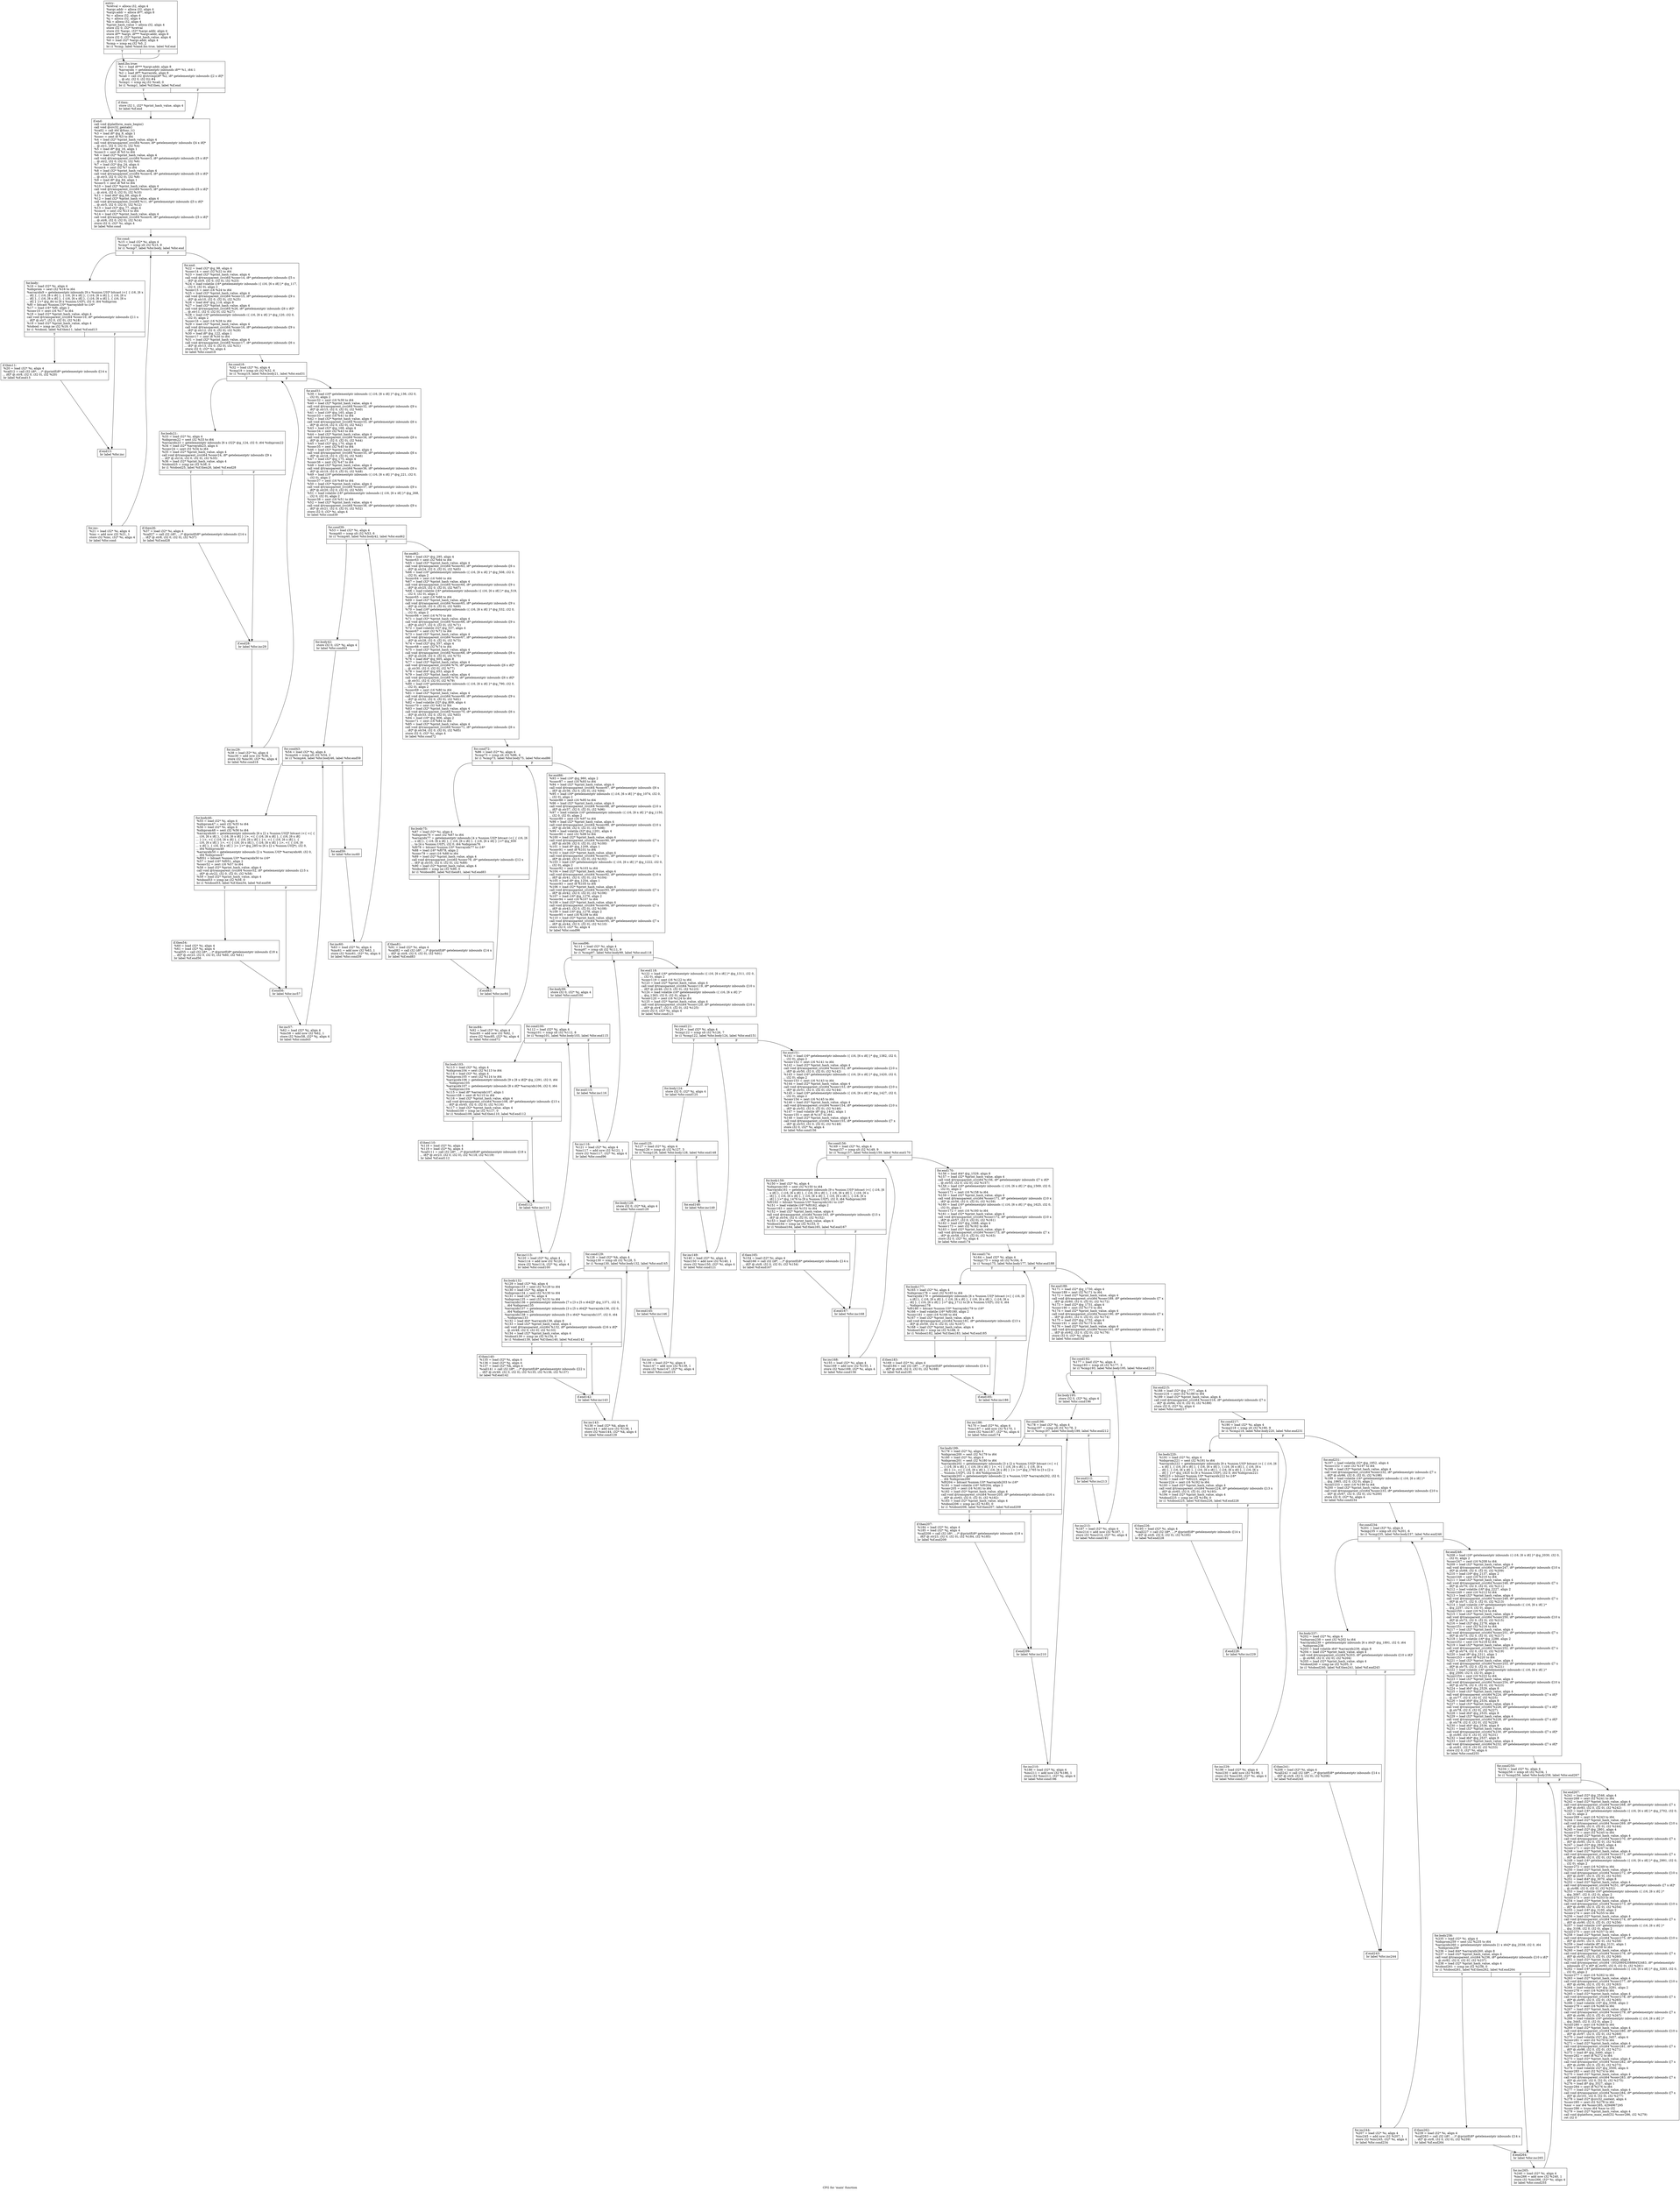 digraph "CFG for 'main' function" {
	label="CFG for 'main' function";

	Node0xb7d2780 [shape=record,label="{entry:\l  %retval = alloca i32, align 4\l  %argc.addr = alloca i32, align 4\l  %argv.addr = alloca i8**, align 8\l  %i = alloca i32, align 4\l  %j = alloca i32, align 4\l  %k = alloca i32, align 4\l  %print_hash_value = alloca i32, align 4\l  store i32 0, i32* %retval\l  store i32 %argc, i32* %argc.addr, align 4\l  store i8** %argv, i8*** %argv.addr, align 8\l  store i32 0, i32* %print_hash_value, align 4\l  %0 = load i32* %argc.addr, align 4\l  %cmp = icmp eq i32 %0, 2\l  br i1 %cmp, label %land.lhs.true, label %if.end\l|{<s0>T|<s1>F}}"];
	Node0xb7d2780:s0 -> Node0xb7bccf0;
	Node0xb7d2780:s1 -> Node0xb7bcd50;
	Node0xb7bccf0 [shape=record,label="{land.lhs.true:                                    \l  %1 = load i8*** %argv.addr, align 8\l  %arrayidx = getelementptr inbounds i8** %1, i64 1\l  %2 = load i8** %arrayidx, align 8\l  %call = call i32 @strcmp(i8* %2, i8* getelementptr inbounds ([2 x i8]*\l... @.str, i32 0, i32 0)) #4\l  %cmp1 = icmp eq i32 %call, 0\l  br i1 %cmp1, label %if.then, label %if.end\l|{<s0>T|<s1>F}}"];
	Node0xb7bccf0:s0 -> Node0xb7bcd20;
	Node0xb7bccf0:s1 -> Node0xb7bcd50;
	Node0xb7bcd20 [shape=record,label="{if.then:                                          \l  store i32 1, i32* %print_hash_value, align 4\l  br label %if.end\l}"];
	Node0xb7bcd20 -> Node0xb7bcd50;
	Node0xb7bcd50 [shape=record,label="{if.end:                                           \l  call void @platform_main_begin()\l  call void @crc32_gentab()\l  %call2 = call i64 @func_1()\l  %3 = load i8* @g_8, align 1\l  %conv = zext i8 %3 to i64\l  %4 = load i32* %print_hash_value, align 4\l  call void @transparent_crc(i64 %conv, i8* getelementptr inbounds ([4 x i8]*\l... @.str1, i32 0, i32 0), i32 %4)\l  %5 = load i8* @g_16, align 1\l  %conv3 = sext i8 %5 to i64\l  %6 = load i32* %print_hash_value, align 4\l  call void @transparent_crc(i64 %conv3, i8* getelementptr inbounds ([5 x i8]*\l... @.str2, i32 0, i32 0), i32 %6)\l  %7 = load i32* @g_24, align 4\l  %conv4 = sext i32 %7 to i64\l  %8 = load i32* %print_hash_value, align 4\l  call void @transparent_crc(i64 %conv4, i8* getelementptr inbounds ([5 x i8]*\l... @.str3, i32 0, i32 0), i32 %8)\l  %9 = load i8* @g_64, align 1\l  %conv5 = zext i8 %9 to i64\l  %10 = load i32* %print_hash_value, align 4\l  call void @transparent_crc(i64 %conv5, i8* getelementptr inbounds ([5 x i8]*\l... @.str4, i32 0, i32 0), i32 %10)\l  %11 = load i64* @g_68, align 8\l  %12 = load i32* %print_hash_value, align 4\l  call void @transparent_crc(i64 %11, i8* getelementptr inbounds ([5 x i8]*\l... @.str5, i32 0, i32 0), i32 %12)\l  %13 = load i32* @g_77, align 4\l  %conv6 = sext i32 %13 to i64\l  %14 = load i32* %print_hash_value, align 4\l  call void @transparent_crc(i64 %conv6, i8* getelementptr inbounds ([5 x i8]*\l... @.str6, i32 0, i32 0), i32 %14)\l  store i32 0, i32* %i, align 4\l  br label %for.cond\l}"];
	Node0xb7bcd50 -> Node0xb7bcd80;
	Node0xb7bcd80 [shape=record,label="{for.cond:                                         \l  %15 = load i32* %i, align 4\l  %cmp7 = icmp slt i32 %15, 9\l  br i1 %cmp7, label %for.body, label %for.end\l|{<s0>T|<s1>F}}"];
	Node0xb7bcd80:s0 -> Node0xb7bcdb0;
	Node0xb7bcd80:s1 -> Node0xb7d17c0;
	Node0xb7bcdb0 [shape=record,label="{for.body:                                         \l  %16 = load i32* %i, align 4\l  %idxprom = sext i32 %16 to i64\l  %arrayidx9 = getelementptr inbounds [9 x %union.U0]* bitcast (\<\{ \{ i16, [6 x\l... i8] \}, \{ i16, [6 x i8] \}, \{ i16, [6 x i8] \}, \{ i16, [6 x i8] \}, \{ i16, [6 x\l... i8] \}, \{ i16, [6 x i8] \}, \{ i16, [6 x i8] \}, \{ i16, [6 x i8] \}, \{ i16, [6 x\l... i8] \} \}\>* @g_84 to [9 x %union.U0]*), i32 0, i64 %idxprom\l  %f0 = bitcast %union.U0* %arrayidx9 to i16*\l  %17 = load i16* %f0, align 2\l  %conv10 = zext i16 %17 to i64\l  %18 = load i32* %print_hash_value, align 4\l  call void @transparent_crc(i64 %conv10, i8* getelementptr inbounds ([11 x\l... i8]* @.str7, i32 0, i32 0), i32 %18)\l  %19 = load i32* %print_hash_value, align 4\l  %tobool = icmp ne i32 %19, 0\l  br i1 %tobool, label %if.then11, label %if.end13\l|{<s0>T|<s1>F}}"];
	Node0xb7bcdb0:s0 -> Node0xb7d1730;
	Node0xb7bcdb0:s1 -> Node0xb7d1760;
	Node0xb7d1730 [shape=record,label="{if.then11:                                        \l  %20 = load i32* %i, align 4\l  %call12 = call i32 (i8*, ...)* @printf(i8* getelementptr inbounds ([14 x\l... i8]* @.str8, i32 0, i32 0), i32 %20)\l  br label %if.end13\l}"];
	Node0xb7d1730 -> Node0xb7d1760;
	Node0xb7d1760 [shape=record,label="{if.end13:                                         \l  br label %for.inc\l}"];
	Node0xb7d1760 -> Node0xb7d1790;
	Node0xb7d1790 [shape=record,label="{for.inc:                                          \l  %21 = load i32* %i, align 4\l  %inc = add nsw i32 %21, 1\l  store i32 %inc, i32* %i, align 4\l  br label %for.cond\l}"];
	Node0xb7d1790 -> Node0xb7bcd80;
	Node0xb7d17c0 [shape=record,label="{for.end:                                          \l  %22 = load i32* @g_98, align 4\l  %conv14 = sext i32 %22 to i64\l  %23 = load i32* %print_hash_value, align 4\l  call void @transparent_crc(i64 %conv14, i8* getelementptr inbounds ([5 x\l... i8]* @.str9, i32 0, i32 0), i32 %23)\l  %24 = load volatile i16* getelementptr inbounds (\{ i16, [6 x i8] \}* @g_117,\l... i32 0, i32 0), align 2\l  %conv15 = zext i16 %24 to i64\l  %25 = load i32* %print_hash_value, align 4\l  call void @transparent_crc(i64 %conv15, i8* getelementptr inbounds ([9 x\l... i8]* @.str10, i32 0, i32 0), i32 %25)\l  %26 = load i64* @g_118, align 8\l  %27 = load i32* %print_hash_value, align 4\l  call void @transparent_crc(i64 %26, i8* getelementptr inbounds ([6 x i8]*\l... @.str11, i32 0, i32 0), i32 %27)\l  %28 = load i16* getelementptr inbounds (\{ i16, [6 x i8] \}* @g_120, i32 0,\l... i32 0), align 2\l  %conv16 = zext i16 %28 to i64\l  %29 = load i32* %print_hash_value, align 4\l  call void @transparent_crc(i64 %conv16, i8* getelementptr inbounds ([9 x\l... i8]* @.str12, i32 0, i32 0), i32 %29)\l  %30 = load i8* @g_122, align 1\l  %conv17 = zext i8 %30 to i64\l  %31 = load i32* %print_hash_value, align 4\l  call void @transparent_crc(i64 %conv17, i8* getelementptr inbounds ([6 x\l... i8]* @.str13, i32 0, i32 0), i32 %31)\l  store i32 0, i32* %i, align 4\l  br label %for.cond18\l}"];
	Node0xb7d17c0 -> Node0xb7d17f0;
	Node0xb7d17f0 [shape=record,label="{for.cond18:                                       \l  %32 = load i32* %i, align 4\l  %cmp19 = icmp slt i32 %32, 6\l  br i1 %cmp19, label %for.body21, label %for.end31\l|{<s0>T|<s1>F}}"];
	Node0xb7d17f0:s0 -> Node0xb7d1820;
	Node0xb7d17f0:s1 -> Node0xb7d18e0;
	Node0xb7d1820 [shape=record,label="{for.body21:                                       \l  %33 = load i32* %i, align 4\l  %idxprom22 = sext i32 %33 to i64\l  %arrayidx23 = getelementptr inbounds [6 x i32]* @g_124, i32 0, i64 %idxprom22\l  %34 = load i32* %arrayidx23, align 4\l  %conv24 = sext i32 %34 to i64\l  %35 = load i32* %print_hash_value, align 4\l  call void @transparent_crc(i64 %conv24, i8* getelementptr inbounds ([9 x\l... i8]* @.str14, i32 0, i32 0), i32 %35)\l  %36 = load i32* %print_hash_value, align 4\l  %tobool25 = icmp ne i32 %36, 0\l  br i1 %tobool25, label %if.then26, label %if.end28\l|{<s0>T|<s1>F}}"];
	Node0xb7d1820:s0 -> Node0xb7d1850;
	Node0xb7d1820:s1 -> Node0xb7d1880;
	Node0xb7d1850 [shape=record,label="{if.then26:                                        \l  %37 = load i32* %i, align 4\l  %call27 = call i32 (i8*, ...)* @printf(i8* getelementptr inbounds ([14 x\l... i8]* @.str8, i32 0, i32 0), i32 %37)\l  br label %if.end28\l}"];
	Node0xb7d1850 -> Node0xb7d1880;
	Node0xb7d1880 [shape=record,label="{if.end28:                                         \l  br label %for.inc29\l}"];
	Node0xb7d1880 -> Node0xb7d18b0;
	Node0xb7d18b0 [shape=record,label="{for.inc29:                                        \l  %38 = load i32* %i, align 4\l  %inc30 = add nsw i32 %38, 1\l  store i32 %inc30, i32* %i, align 4\l  br label %for.cond18\l}"];
	Node0xb7d18b0 -> Node0xb7d17f0;
	Node0xb7d18e0 [shape=record,label="{for.end31:                                        \l  %39 = load i16* getelementptr inbounds (\{ i16, [6 x i8] \}* @g_136, i32 0,\l... i32 0), align 2\l  %conv32 = zext i16 %39 to i64\l  %40 = load i32* %print_hash_value, align 4\l  call void @transparent_crc(i64 %conv32, i8* getelementptr inbounds ([9 x\l... i8]* @.str15, i32 0, i32 0), i32 %40)\l  %41 = load i16* @g_165, align 2\l  %conv33 = sext i16 %41 to i64\l  %42 = load i32* %print_hash_value, align 4\l  call void @transparent_crc(i64 %conv33, i8* getelementptr inbounds ([6 x\l... i8]* @.str16, i32 0, i32 0), i32 %42)\l  %43 = load i32* @g_168, align 4\l  %conv34 = zext i32 %43 to i64\l  %44 = load i32* %print_hash_value, align 4\l  call void @transparent_crc(i64 %conv34, i8* getelementptr inbounds ([6 x\l... i8]* @.str17, i32 0, i32 0), i32 %44)\l  %45 = load i32* @g_170, align 4\l  %conv35 = zext i32 %45 to i64\l  %46 = load i32* %print_hash_value, align 4\l  call void @transparent_crc(i64 %conv35, i8* getelementptr inbounds ([6 x\l... i8]* @.str18, i32 0, i32 0), i32 %46)\l  %47 = load i32* @g_175, align 4\l  %conv36 = zext i32 %47 to i64\l  %48 = load i32* %print_hash_value, align 4\l  call void @transparent_crc(i64 %conv36, i8* getelementptr inbounds ([6 x\l... i8]* @.str19, i32 0, i32 0), i32 %48)\l  %49 = load i16* getelementptr inbounds (\{ i16, [6 x i8] \}* @g_221, i32 0,\l... i32 0), align 2\l  %conv37 = zext i16 %49 to i64\l  %50 = load i32* %print_hash_value, align 4\l  call void @transparent_crc(i64 %conv37, i8* getelementptr inbounds ([9 x\l... i8]* @.str20, i32 0, i32 0), i32 %50)\l  %51 = load volatile i16* getelementptr inbounds (\{ i16, [6 x i8] \}* @g_268,\l... i32 0, i32 0), align 2\l  %conv38 = zext i16 %51 to i64\l  %52 = load i32* %print_hash_value, align 4\l  call void @transparent_crc(i64 %conv38, i8* getelementptr inbounds ([9 x\l... i8]* @.str21, i32 0, i32 0), i32 %52)\l  store i32 0, i32* %i, align 4\l  br label %for.cond39\l}"];
	Node0xb7d18e0 -> Node0xb7d1910;
	Node0xb7d1910 [shape=record,label="{for.cond39:                                       \l  %53 = load i32* %i, align 4\l  %cmp40 = icmp slt i32 %53, 6\l  br i1 %cmp40, label %for.body42, label %for.end62\l|{<s0>T|<s1>F}}"];
	Node0xb7d1910:s0 -> Node0xb7d1940;
	Node0xb7d1910:s1 -> Node0xb7d1ac0;
	Node0xb7d1940 [shape=record,label="{for.body42:                                       \l  store i32 0, i32* %j, align 4\l  br label %for.cond43\l}"];
	Node0xb7d1940 -> Node0xb7d1970;
	Node0xb7d1970 [shape=record,label="{for.cond43:                                       \l  %54 = load i32* %j, align 4\l  %cmp44 = icmp slt i32 %54, 2\l  br i1 %cmp44, label %for.body46, label %for.end59\l|{<s0>T|<s1>F}}"];
	Node0xb7d1970:s0 -> Node0xb7d19a0;
	Node0xb7d1970:s1 -> Node0xb7d1a60;
	Node0xb7d19a0 [shape=record,label="{for.body46:                                       \l  %55 = load i32* %j, align 4\l  %idxprom47 = sext i32 %55 to i64\l  %56 = load i32* %i, align 4\l  %idxprom48 = sext i32 %56 to i64\l  %arrayidx49 = getelementptr inbounds [6 x [2 x %union.U0]]* bitcast (\<\{ \<\{ \{\l... i16, [6 x i8] \}, \{ i16, [6 x i8] \} \}\>, \<\{ \{ i16, [6 x i8] \}, \{ i16, [6 x i8]\l... \} \}\>, \<\{ \{ i16, [6 x i8] \}, \{ i16, [6 x i8] \} \}\>, \<\{ \{ i16, [6 x i8] \}, \{\l... i16, [6 x i8] \} \}\>, \<\{ \{ i16, [6 x i8] \}, \{ i16, [6 x i8] \} \}\>, \<\{ \{ i16, [6\l... x i8] \}, \{ i16, [6 x i8] \} \}\> \}\>* @g_285 to [6 x [2 x %union.U0]]*), i32 0,\l... i64 %idxprom48\l  %arrayidx50 = getelementptr inbounds [2 x %union.U0]* %arrayidx49, i32 0,\l... i64 %idxprom47\l  %f051 = bitcast %union.U0* %arrayidx50 to i16*\l  %57 = load i16* %f051, align 2\l  %conv52 = zext i16 %57 to i64\l  %58 = load i32* %print_hash_value, align 4\l  call void @transparent_crc(i64 %conv52, i8* getelementptr inbounds ([15 x\l... i8]* @.str22, i32 0, i32 0), i32 %58)\l  %59 = load i32* %print_hash_value, align 4\l  %tobool53 = icmp ne i32 %59, 0\l  br i1 %tobool53, label %if.then54, label %if.end56\l|{<s0>T|<s1>F}}"];
	Node0xb7d19a0:s0 -> Node0xb7d19d0;
	Node0xb7d19a0:s1 -> Node0xb7d1a00;
	Node0xb7d19d0 [shape=record,label="{if.then54:                                        \l  %60 = load i32* %i, align 4\l  %61 = load i32* %j, align 4\l  %call55 = call i32 (i8*, ...)* @printf(i8* getelementptr inbounds ([18 x\l... i8]* @.str23, i32 0, i32 0), i32 %60, i32 %61)\l  br label %if.end56\l}"];
	Node0xb7d19d0 -> Node0xb7d1a00;
	Node0xb7d1a00 [shape=record,label="{if.end56:                                         \l  br label %for.inc57\l}"];
	Node0xb7d1a00 -> Node0xb7d1a30;
	Node0xb7d1a30 [shape=record,label="{for.inc57:                                        \l  %62 = load i32* %j, align 4\l  %inc58 = add nsw i32 %62, 1\l  store i32 %inc58, i32* %j, align 4\l  br label %for.cond43\l}"];
	Node0xb7d1a30 -> Node0xb7d1970;
	Node0xb7d1a60 [shape=record,label="{for.end59:                                        \l  br label %for.inc60\l}"];
	Node0xb7d1a60 -> Node0xb7d1a90;
	Node0xb7d1a90 [shape=record,label="{for.inc60:                                        \l  %63 = load i32* %i, align 4\l  %inc61 = add nsw i32 %63, 1\l  store i32 %inc61, i32* %i, align 4\l  br label %for.cond39\l}"];
	Node0xb7d1a90 -> Node0xb7d1910;
	Node0xb7d1ac0 [shape=record,label="{for.end62:                                        \l  %64 = load i32* @g_295, align 4\l  %conv63 = sext i32 %64 to i64\l  %65 = load i32* %print_hash_value, align 4\l  call void @transparent_crc(i64 %conv63, i8* getelementptr inbounds ([6 x\l... i8]* @.str24, i32 0, i32 0), i32 %65)\l  %66 = load i16* getelementptr inbounds (\{ i16, [6 x i8] \}* @g_508, i32 0,\l... i32 0), align 2\l  %conv64 = zext i16 %66 to i64\l  %67 = load i32* %print_hash_value, align 4\l  call void @transparent_crc(i64 %conv64, i8* getelementptr inbounds ([9 x\l... i8]* @.str25, i32 0, i32 0), i32 %67)\l  %68 = load volatile i16* getelementptr inbounds (\{ i16, [6 x i8] \}* @g_519,\l... i32 0, i32 0), align 2\l  %conv65 = zext i16 %68 to i64\l  %69 = load i32* %print_hash_value, align 4\l  call void @transparent_crc(i64 %conv65, i8* getelementptr inbounds ([9 x\l... i8]* @.str26, i32 0, i32 0), i32 %69)\l  %70 = load i16* getelementptr inbounds (\{ i16, [6 x i8] \}* @g_532, i32 0,\l... i32 0), align 2\l  %conv66 = zext i16 %70 to i64\l  %71 = load i32* %print_hash_value, align 4\l  call void @transparent_crc(i64 %conv66, i8* getelementptr inbounds ([9 x\l... i8]* @.str27, i32 0, i32 0), i32 %71)\l  %72 = load volatile i32* @g_537, align 4\l  %conv67 = sext i32 %72 to i64\l  %73 = load i32* %print_hash_value, align 4\l  call void @transparent_crc(i64 %conv67, i8* getelementptr inbounds ([6 x\l... i8]* @.str28, i32 0, i32 0), i32 %73)\l  %74 = load i32* @g_557, align 4\l  %conv68 = sext i32 %74 to i64\l  %75 = load i32* %print_hash_value, align 4\l  call void @transparent_crc(i64 %conv68, i8* getelementptr inbounds ([6 x\l... i8]* @.str29, i32 0, i32 0), i32 %75)\l  %76 = load i64* @g_605, align 8\l  %77 = load i32* %print_hash_value, align 4\l  call void @transparent_crc(i64 %76, i8* getelementptr inbounds ([6 x i8]*\l... @.str30, i32 0, i32 0), i32 %77)\l  %78 = load i64* @g_653, align 8\l  %79 = load i32* %print_hash_value, align 4\l  call void @transparent_crc(i64 %78, i8* getelementptr inbounds ([6 x i8]*\l... @.str31, i32 0, i32 0), i32 %79)\l  %80 = load i16* getelementptr inbounds (\{ i16, [6 x i8] \}* @g_790, i32 0,\l... i32 0), align 2\l  %conv69 = zext i16 %80 to i64\l  %81 = load i32* %print_hash_value, align 4\l  call void @transparent_crc(i64 %conv69, i8* getelementptr inbounds ([9 x\l... i8]* @.str32, i32 0, i32 0), i32 %81)\l  %82 = load volatile i32* @g_809, align 4\l  %conv70 = sext i32 %82 to i64\l  %83 = load i32* %print_hash_value, align 4\l  call void @transparent_crc(i64 %conv70, i8* getelementptr inbounds ([6 x\l... i8]* @.str33, i32 0, i32 0), i32 %83)\l  %84 = load i16* @g_906, align 2\l  %conv71 = zext i16 %84 to i64\l  %85 = load i32* %print_hash_value, align 4\l  call void @transparent_crc(i64 %conv71, i8* getelementptr inbounds ([6 x\l... i8]* @.str34, i32 0, i32 0), i32 %85)\l  store i32 0, i32* %i, align 4\l  br label %for.cond72\l}"];
	Node0xb7d1ac0 -> Node0xb7d1af0;
	Node0xb7d1af0 [shape=record,label="{for.cond72:                                       \l  %86 = load i32* %i, align 4\l  %cmp73 = icmp slt i32 %86, 4\l  br i1 %cmp73, label %for.body75, label %for.end86\l|{<s0>T|<s1>F}}"];
	Node0xb7d1af0:s0 -> Node0xb7d1b20;
	Node0xb7d1af0:s1 -> Node0xb7d1be0;
	Node0xb7d1b20 [shape=record,label="{for.body75:                                       \l  %87 = load i32* %i, align 4\l  %idxprom76 = sext i32 %87 to i64\l  %arrayidx77 = getelementptr inbounds [4 x %union.U0]* bitcast (\<\{ \{ i16, [6\l... x i8] \}, \{ i16, [6 x i8] \}, \{ i16, [6 x i8] \}, \{ i16, [6 x i8] \} \}\>* @g_930\l... to [4 x %union.U0]*), i32 0, i64 %idxprom76\l  %f078 = bitcast %union.U0* %arrayidx77 to i16*\l  %88 = load i16* %f078, align 2\l  %conv79 = zext i16 %88 to i64\l  %89 = load i32* %print_hash_value, align 4\l  call void @transparent_crc(i64 %conv79, i8* getelementptr inbounds ([12 x\l... i8]* @.str35, i32 0, i32 0), i32 %89)\l  %90 = load i32* %print_hash_value, align 4\l  %tobool80 = icmp ne i32 %90, 0\l  br i1 %tobool80, label %if.then81, label %if.end83\l|{<s0>T|<s1>F}}"];
	Node0xb7d1b20:s0 -> Node0xb7d1b50;
	Node0xb7d1b20:s1 -> Node0xb7d1b80;
	Node0xb7d1b50 [shape=record,label="{if.then81:                                        \l  %91 = load i32* %i, align 4\l  %call82 = call i32 (i8*, ...)* @printf(i8* getelementptr inbounds ([14 x\l... i8]* @.str8, i32 0, i32 0), i32 %91)\l  br label %if.end83\l}"];
	Node0xb7d1b50 -> Node0xb7d1b80;
	Node0xb7d1b80 [shape=record,label="{if.end83:                                         \l  br label %for.inc84\l}"];
	Node0xb7d1b80 -> Node0xb7d1bb0;
	Node0xb7d1bb0 [shape=record,label="{for.inc84:                                        \l  %92 = load i32* %i, align 4\l  %inc85 = add nsw i32 %92, 1\l  store i32 %inc85, i32* %i, align 4\l  br label %for.cond72\l}"];
	Node0xb7d1bb0 -> Node0xb7d1af0;
	Node0xb7d1be0 [shape=record,label="{for.end86:                                        \l  %93 = load i16* @g_980, align 2\l  %conv87 = zext i16 %93 to i64\l  %94 = load i32* %print_hash_value, align 4\l  call void @transparent_crc(i64 %conv87, i8* getelementptr inbounds ([6 x\l... i8]* @.str36, i32 0, i32 0), i32 %94)\l  %95 = load i16* getelementptr inbounds (\{ i16, [6 x i8] \}* @g_1074, i32 0,\l... i32 0), align 2\l  %conv88 = zext i16 %95 to i64\l  %96 = load i32* %print_hash_value, align 4\l  call void @transparent_crc(i64 %conv88, i8* getelementptr inbounds ([10 x\l... i8]* @.str37, i32 0, i32 0), i32 %96)\l  %97 = load volatile i16* getelementptr inbounds (\{ i16, [6 x i8] \}* @g_1150,\l... i32 0, i32 0), align 2\l  %conv89 = zext i16 %97 to i64\l  %98 = load i32* %print_hash_value, align 4\l  call void @transparent_crc(i64 %conv89, i8* getelementptr inbounds ([10 x\l... i8]* @.str38, i32 0, i32 0), i32 %98)\l  %99 = load volatile i32* @g_1201, align 4\l  %conv90 = zext i32 %99 to i64\l  %100 = load i32* %print_hash_value, align 4\l  call void @transparent_crc(i64 %conv90, i8* getelementptr inbounds ([7 x\l... i8]* @.str39, i32 0, i32 0), i32 %100)\l  %101 = load i8* @g_1209, align 1\l  %conv91 = sext i8 %101 to i64\l  %102 = load i32* %print_hash_value, align 4\l  call void @transparent_crc(i64 %conv91, i8* getelementptr inbounds ([7 x\l... i8]* @.str40, i32 0, i32 0), i32 %102)\l  %103 = load i16* getelementptr inbounds (\{ i16, [6 x i8] \}* @g_1222, i32 0,\l... i32 0), align 2\l  %conv92 = zext i16 %103 to i64\l  %104 = load i32* %print_hash_value, align 4\l  call void @transparent_crc(i64 %conv92, i8* getelementptr inbounds ([10 x\l... i8]* @.str41, i32 0, i32 0), i32 %104)\l  %105 = load i8* @g_1254, align 1\l  %conv93 = zext i8 %105 to i64\l  %106 = load i32* %print_hash_value, align 4\l  call void @transparent_crc(i64 %conv93, i8* getelementptr inbounds ([7 x\l... i8]* @.str42, i32 0, i32 0), i32 %106)\l  %107 = load i16* @g_1276, align 2\l  %conv94 = sext i16 %107 to i64\l  %108 = load i32* %print_hash_value, align 4\l  call void @transparent_crc(i64 %conv94, i8* getelementptr inbounds ([7 x\l... i8]* @.str43, i32 0, i32 0), i32 %108)\l  %109 = load i16* @g_1278, align 2\l  %conv95 = sext i16 %109 to i64\l  %110 = load i32* %print_hash_value, align 4\l  call void @transparent_crc(i64 %conv95, i8* getelementptr inbounds ([7 x\l... i8]* @.str44, i32 0, i32 0), i32 %110)\l  store i32 0, i32* %i, align 4\l  br label %for.cond96\l}"];
	Node0xb7d1be0 -> Node0xb7c9ad8;
	Node0xb7c9ad8 [shape=record,label="{for.cond96:                                       \l  %111 = load i32* %i, align 4\l  %cmp97 = icmp slt i32 %111, 9\l  br i1 %cmp97, label %for.body99, label %for.end118\l|{<s0>T|<s1>F}}"];
	Node0xb7c9ad8:s0 -> Node0xb7c9b08;
	Node0xb7c9ad8:s1 -> Node0xb7c9c88;
	Node0xb7c9b08 [shape=record,label="{for.body99:                                       \l  store i32 0, i32* %j, align 4\l  br label %for.cond100\l}"];
	Node0xb7c9b08 -> Node0xb7c9b38;
	Node0xb7c9b38 [shape=record,label="{for.cond100:                                      \l  %112 = load i32* %j, align 4\l  %cmp101 = icmp slt i32 %112, 8\l  br i1 %cmp101, label %for.body103, label %for.end115\l|{<s0>T|<s1>F}}"];
	Node0xb7c9b38:s0 -> Node0xb7c9b68;
	Node0xb7c9b38:s1 -> Node0xb7c9c28;
	Node0xb7c9b68 [shape=record,label="{for.body103:                                      \l  %113 = load i32* %j, align 4\l  %idxprom104 = sext i32 %113 to i64\l  %114 = load i32* %i, align 4\l  %idxprom105 = sext i32 %114 to i64\l  %arrayidx106 = getelementptr inbounds [9 x [8 x i8]]* @g_1291, i32 0, i64\l... %idxprom105\l  %arrayidx107 = getelementptr inbounds [8 x i8]* %arrayidx106, i32 0, i64\l... %idxprom104\l  %115 = load i8* %arrayidx107, align 1\l  %conv108 = sext i8 %115 to i64\l  %116 = load i32* %print_hash_value, align 4\l  call void @transparent_crc(i64 %conv108, i8* getelementptr inbounds ([13 x\l... i8]* @.str45, i32 0, i32 0), i32 %116)\l  %117 = load i32* %print_hash_value, align 4\l  %tobool109 = icmp ne i32 %117, 0\l  br i1 %tobool109, label %if.then110, label %if.end112\l|{<s0>T|<s1>F}}"];
	Node0xb7c9b68:s0 -> Node0xb7c9b98;
	Node0xb7c9b68:s1 -> Node0xb7c9bc8;
	Node0xb7c9b98 [shape=record,label="{if.then110:                                       \l  %118 = load i32* %i, align 4\l  %119 = load i32* %j, align 4\l  %call111 = call i32 (i8*, ...)* @printf(i8* getelementptr inbounds ([18 x\l... i8]* @.str23, i32 0, i32 0), i32 %118, i32 %119)\l  br label %if.end112\l}"];
	Node0xb7c9b98 -> Node0xb7c9bc8;
	Node0xb7c9bc8 [shape=record,label="{if.end112:                                        \l  br label %for.inc113\l}"];
	Node0xb7c9bc8 -> Node0xb7c9bf8;
	Node0xb7c9bf8 [shape=record,label="{for.inc113:                                       \l  %120 = load i32* %j, align 4\l  %inc114 = add nsw i32 %120, 1\l  store i32 %inc114, i32* %j, align 4\l  br label %for.cond100\l}"];
	Node0xb7c9bf8 -> Node0xb7c9b38;
	Node0xb7c9c28 [shape=record,label="{for.end115:                                       \l  br label %for.inc116\l}"];
	Node0xb7c9c28 -> Node0xb7c9c58;
	Node0xb7c9c58 [shape=record,label="{for.inc116:                                       \l  %121 = load i32* %i, align 4\l  %inc117 = add nsw i32 %121, 1\l  store i32 %inc117, i32* %i, align 4\l  br label %for.cond96\l}"];
	Node0xb7c9c58 -> Node0xb7c9ad8;
	Node0xb7c9c88 [shape=record,label="{for.end118:                                       \l  %122 = load i16* getelementptr inbounds (\{ i16, [6 x i8] \}* @g_1311, i32 0,\l... i32 0), align 2\l  %conv119 = zext i16 %122 to i64\l  %123 = load i32* %print_hash_value, align 4\l  call void @transparent_crc(i64 %conv119, i8* getelementptr inbounds ([10 x\l... i8]* @.str46, i32 0, i32 0), i32 %123)\l  %124 = load volatile i16* getelementptr inbounds (\{ i16, [6 x i8] \}*\l... @g_1363, i32 0, i32 0), align 2\l  %conv120 = zext i16 %124 to i64\l  %125 = load i32* %print_hash_value, align 4\l  call void @transparent_crc(i64 %conv120, i8* getelementptr inbounds ([10 x\l... i8]* @.str47, i32 0, i32 0), i32 %125)\l  store i32 0, i32* %i, align 4\l  br label %for.cond121\l}"];
	Node0xb7c9c88 -> Node0xb7c9cb8;
	Node0xb7c9cb8 [shape=record,label="{for.cond121:                                      \l  %126 = load i32* %i, align 4\l  %cmp122 = icmp slt i32 %126, 7\l  br i1 %cmp122, label %for.body124, label %for.end151\l|{<s0>T|<s1>F}}"];
	Node0xb7c9cb8:s0 -> Node0xb7c9ce8;
	Node0xb7c9cb8:s1 -> Node0xb7c9f28;
	Node0xb7c9ce8 [shape=record,label="{for.body124:                                      \l  store i32 0, i32* %j, align 4\l  br label %for.cond125\l}"];
	Node0xb7c9ce8 -> Node0xb7c9d18;
	Node0xb7c9d18 [shape=record,label="{for.cond125:                                      \l  %127 = load i32* %j, align 4\l  %cmp126 = icmp slt i32 %127, 3\l  br i1 %cmp126, label %for.body128, label %for.end148\l|{<s0>T|<s1>F}}"];
	Node0xb7c9d18:s0 -> Node0xb7c9d48;
	Node0xb7c9d18:s1 -> Node0xb7c9ec8;
	Node0xb7c9d48 [shape=record,label="{for.body128:                                      \l  store i32 0, i32* %k, align 4\l  br label %for.cond129\l}"];
	Node0xb7c9d48 -> Node0xb7c9d78;
	Node0xb7c9d78 [shape=record,label="{for.cond129:                                      \l  %128 = load i32* %k, align 4\l  %cmp130 = icmp slt i32 %128, 5\l  br i1 %cmp130, label %for.body132, label %for.end145\l|{<s0>T|<s1>F}}"];
	Node0xb7c9d78:s0 -> Node0xb7c9da8;
	Node0xb7c9d78:s1 -> Node0xb7c9e68;
	Node0xb7c9da8 [shape=record,label="{for.body132:                                      \l  %129 = load i32* %k, align 4\l  %idxprom133 = sext i32 %129 to i64\l  %130 = load i32* %j, align 4\l  %idxprom134 = sext i32 %130 to i64\l  %131 = load i32* %i, align 4\l  %idxprom135 = sext i32 %131 to i64\l  %arrayidx136 = getelementptr inbounds [7 x [3 x [5 x i64]]]* @g_1371, i32 0,\l... i64 %idxprom135\l  %arrayidx137 = getelementptr inbounds [3 x [5 x i64]]* %arrayidx136, i32 0,\l... i64 %idxprom134\l  %arrayidx138 = getelementptr inbounds [5 x i64]* %arrayidx137, i32 0, i64\l... %idxprom133\l  %132 = load i64* %arrayidx138, align 8\l  %133 = load i32* %print_hash_value, align 4\l  call void @transparent_crc(i64 %132, i8* getelementptr inbounds ([16 x i8]*\l... @.str48, i32 0, i32 0), i32 %133)\l  %134 = load i32* %print_hash_value, align 4\l  %tobool139 = icmp ne i32 %134, 0\l  br i1 %tobool139, label %if.then140, label %if.end142\l|{<s0>T|<s1>F}}"];
	Node0xb7c9da8:s0 -> Node0xb7c9dd8;
	Node0xb7c9da8:s1 -> Node0xb7c9e08;
	Node0xb7c9dd8 [shape=record,label="{if.then140:                                       \l  %135 = load i32* %i, align 4\l  %136 = load i32* %j, align 4\l  %137 = load i32* %k, align 4\l  %call141 = call i32 (i8*, ...)* @printf(i8* getelementptr inbounds ([22 x\l... i8]* @.str49, i32 0, i32 0), i32 %135, i32 %136, i32 %137)\l  br label %if.end142\l}"];
	Node0xb7c9dd8 -> Node0xb7c9e08;
	Node0xb7c9e08 [shape=record,label="{if.end142:                                        \l  br label %for.inc143\l}"];
	Node0xb7c9e08 -> Node0xb7c9e38;
	Node0xb7c9e38 [shape=record,label="{for.inc143:                                       \l  %138 = load i32* %k, align 4\l  %inc144 = add nsw i32 %138, 1\l  store i32 %inc144, i32* %k, align 4\l  br label %for.cond129\l}"];
	Node0xb7c9e38 -> Node0xb7c9d78;
	Node0xb7c9e68 [shape=record,label="{for.end145:                                       \l  br label %for.inc146\l}"];
	Node0xb7c9e68 -> Node0xb7c9e98;
	Node0xb7c9e98 [shape=record,label="{for.inc146:                                       \l  %139 = load i32* %j, align 4\l  %inc147 = add nsw i32 %139, 1\l  store i32 %inc147, i32* %j, align 4\l  br label %for.cond125\l}"];
	Node0xb7c9e98 -> Node0xb7c9d18;
	Node0xb7c9ec8 [shape=record,label="{for.end148:                                       \l  br label %for.inc149\l}"];
	Node0xb7c9ec8 -> Node0xb7c9ef8;
	Node0xb7c9ef8 [shape=record,label="{for.inc149:                                       \l  %140 = load i32* %i, align 4\l  %inc150 = add nsw i32 %140, 1\l  store i32 %inc150, i32* %i, align 4\l  br label %for.cond121\l}"];
	Node0xb7c9ef8 -> Node0xb7c9cb8;
	Node0xb7c9f28 [shape=record,label="{for.end151:                                       \l  %141 = load i16* getelementptr inbounds (\{ i16, [6 x i8] \}* @g_1382, i32 0,\l... i32 0), align 2\l  %conv152 = zext i16 %141 to i64\l  %142 = load i32* %print_hash_value, align 4\l  call void @transparent_crc(i64 %conv152, i8* getelementptr inbounds ([10 x\l... i8]* @.str50, i32 0, i32 0), i32 %142)\l  %143 = load i16* getelementptr inbounds (\{ i16, [6 x i8] \}* @g_1420, i32 0,\l... i32 0), align 2\l  %conv153 = zext i16 %143 to i64\l  %144 = load i32* %print_hash_value, align 4\l  call void @transparent_crc(i64 %conv153, i8* getelementptr inbounds ([10 x\l... i8]* @.str51, i32 0, i32 0), i32 %144)\l  %145 = load i16* getelementptr inbounds (\{ i16, [6 x i8] \}* @g_1427, i32 0,\l... i32 0), align 2\l  %conv154 = zext i16 %145 to i64\l  %146 = load i32* %print_hash_value, align 4\l  call void @transparent_crc(i64 %conv154, i8* getelementptr inbounds ([10 x\l... i8]* @.str52, i32 0, i32 0), i32 %146)\l  %147 = load volatile i8* @g_1442, align 1\l  %conv155 = zext i8 %147 to i64\l  %148 = load i32* %print_hash_value, align 4\l  call void @transparent_crc(i64 %conv155, i8* getelementptr inbounds ([7 x\l... i8]* @.str53, i32 0, i32 0), i32 %148)\l  store i32 0, i32* %i, align 4\l  br label %for.cond156\l}"];
	Node0xb7c9f28 -> Node0xb7c9f58;
	Node0xb7c9f58 [shape=record,label="{for.cond156:                                      \l  %149 = load i32* %i, align 4\l  %cmp157 = icmp slt i32 %149, 9\l  br i1 %cmp157, label %for.body159, label %for.end170\l|{<s0>T|<s1>F}}"];
	Node0xb7c9f58:s0 -> Node0xb7c9f88;
	Node0xb7c9f58:s1 -> Node0xb7ca048;
	Node0xb7c9f88 [shape=record,label="{for.body159:                                      \l  %150 = load i32* %i, align 4\l  %idxprom160 = sext i32 %150 to i64\l  %arrayidx161 = getelementptr inbounds [9 x %union.U0]* bitcast (\<\{ \{ i16, [6\l... x i8] \}, \{ i16, [6 x i8] \}, \{ i16, [6 x i8] \}, \{ i16, [6 x i8] \}, \{ i16, [6 x\l... i8] \}, \{ i16, [6 x i8] \}, \{ i16, [6 x i8] \}, \{ i16, [6 x i8] \}, \{ i16, [6 x\l... i8] \} \}\>* @g_1476 to [9 x %union.U0]*), i32 0, i64 %idxprom160\l  %f0162 = bitcast %union.U0* %arrayidx161 to i16*\l  %151 = load volatile i16* %f0162, align 2\l  %conv163 = zext i16 %151 to i64\l  %152 = load i32* %print_hash_value, align 4\l  call void @transparent_crc(i64 %conv163, i8* getelementptr inbounds ([13 x\l... i8]* @.str54, i32 0, i32 0), i32 %152)\l  %153 = load i32* %print_hash_value, align 4\l  %tobool164 = icmp ne i32 %153, 0\l  br i1 %tobool164, label %if.then165, label %if.end167\l|{<s0>T|<s1>F}}"];
	Node0xb7c9f88:s0 -> Node0xb7c9fb8;
	Node0xb7c9f88:s1 -> Node0xb7c9fe8;
	Node0xb7c9fb8 [shape=record,label="{if.then165:                                       \l  %154 = load i32* %i, align 4\l  %call166 = call i32 (i8*, ...)* @printf(i8* getelementptr inbounds ([14 x\l... i8]* @.str8, i32 0, i32 0), i32 %154)\l  br label %if.end167\l}"];
	Node0xb7c9fb8 -> Node0xb7c9fe8;
	Node0xb7c9fe8 [shape=record,label="{if.end167:                                        \l  br label %for.inc168\l}"];
	Node0xb7c9fe8 -> Node0xb7ca018;
	Node0xb7ca018 [shape=record,label="{for.inc168:                                       \l  %155 = load i32* %i, align 4\l  %inc169 = add nsw i32 %155, 1\l  store i32 %inc169, i32* %i, align 4\l  br label %for.cond156\l}"];
	Node0xb7ca018 -> Node0xb7c9f58;
	Node0xb7ca048 [shape=record,label="{for.end170:                                       \l  %156 = load i64* @g_1529, align 8\l  %157 = load i32* %print_hash_value, align 4\l  call void @transparent_crc(i64 %156, i8* getelementptr inbounds ([7 x i8]*\l... @.str55, i32 0, i32 0), i32 %157)\l  %158 = load i16* getelementptr inbounds (\{ i16, [6 x i8] \}* @g_1569, i32 0,\l... i32 0), align 2\l  %conv171 = zext i16 %158 to i64\l  %159 = load i32* %print_hash_value, align 4\l  call void @transparent_crc(i64 %conv171, i8* getelementptr inbounds ([10 x\l... i8]* @.str56, i32 0, i32 0), i32 %159)\l  %160 = load i16* getelementptr inbounds (\{ i16, [6 x i8] \}* @g_1625, i32 0,\l... i32 0), align 2\l  %conv172 = zext i16 %160 to i64\l  %161 = load i32* %print_hash_value, align 4\l  call void @transparent_crc(i64 %conv172, i8* getelementptr inbounds ([10 x\l... i8]* @.str57, i32 0, i32 0), i32 %161)\l  %162 = load i32* @g_1688, align 4\l  %conv173 = zext i32 %162 to i64\l  %163 = load i32* %print_hash_value, align 4\l  call void @transparent_crc(i64 %conv173, i8* getelementptr inbounds ([7 x\l... i8]* @.str58, i32 0, i32 0), i32 %163)\l  store i32 0, i32* %i, align 4\l  br label %for.cond174\l}"];
	Node0xb7ca048 -> Node0xb7ca078;
	Node0xb7ca078 [shape=record,label="{for.cond174:                                      \l  %164 = load i32* %i, align 4\l  %cmp175 = icmp slt i32 %164, 6\l  br i1 %cmp175, label %for.body177, label %for.end188\l|{<s0>T|<s1>F}}"];
	Node0xb7ca078:s0 -> Node0xb7ca0a8;
	Node0xb7ca078:s1 -> Node0xb7ca168;
	Node0xb7ca0a8 [shape=record,label="{for.body177:                                      \l  %165 = load i32* %i, align 4\l  %idxprom178 = sext i32 %165 to i64\l  %arrayidx179 = getelementptr inbounds [6 x %union.U0]* bitcast (\<\{ \{ i16, [6\l... x i8] \}, \{ i16, [6 x i8] \}, \{ i16, [6 x i8] \}, \{ i16, [6 x i8] \}, \{ i16, [6 x\l... i8] \}, \{ i16, [6 x i8] \} \}\>* @g_1712 to [6 x %union.U0]*), i32 0, i64\l... %idxprom178\l  %f0180 = bitcast %union.U0* %arrayidx179 to i16*\l  %166 = load volatile i16* %f0180, align 2\l  %conv181 = zext i16 %166 to i64\l  %167 = load i32* %print_hash_value, align 4\l  call void @transparent_crc(i64 %conv181, i8* getelementptr inbounds ([13 x\l... i8]* @.str59, i32 0, i32 0), i32 %167)\l  %168 = load i32* %print_hash_value, align 4\l  %tobool182 = icmp ne i32 %168, 0\l  br i1 %tobool182, label %if.then183, label %if.end185\l|{<s0>T|<s1>F}}"];
	Node0xb7ca0a8:s0 -> Node0xb7ca0d8;
	Node0xb7ca0a8:s1 -> Node0xb7ca108;
	Node0xb7ca0d8 [shape=record,label="{if.then183:                                       \l  %169 = load i32* %i, align 4\l  %call184 = call i32 (i8*, ...)* @printf(i8* getelementptr inbounds ([14 x\l... i8]* @.str8, i32 0, i32 0), i32 %169)\l  br label %if.end185\l}"];
	Node0xb7ca0d8 -> Node0xb7ca108;
	Node0xb7ca108 [shape=record,label="{if.end185:                                        \l  br label %for.inc186\l}"];
	Node0xb7ca108 -> Node0xb7ca138;
	Node0xb7ca138 [shape=record,label="{for.inc186:                                       \l  %170 = load i32* %i, align 4\l  %inc187 = add nsw i32 %170, 1\l  store i32 %inc187, i32* %i, align 4\l  br label %for.cond174\l}"];
	Node0xb7ca138 -> Node0xb7ca078;
	Node0xb7ca168 [shape=record,label="{for.end188:                                       \l  %171 = load i32* @g_1730, align 4\l  %conv189 = zext i32 %171 to i64\l  %172 = load i32* %print_hash_value, align 4\l  call void @transparent_crc(i64 %conv189, i8* getelementptr inbounds ([7 x\l... i8]* @.str60, i32 0, i32 0), i32 %172)\l  %173 = load i32* @g_1731, align 4\l  %conv190 = zext i32 %173 to i64\l  %174 = load i32* %print_hash_value, align 4\l  call void @transparent_crc(i64 %conv190, i8* getelementptr inbounds ([7 x\l... i8]* @.str61, i32 0, i32 0), i32 %174)\l  %175 = load i32* @g_1732, align 4\l  %conv191 = zext i32 %175 to i64\l  %176 = load i32* %print_hash_value, align 4\l  call void @transparent_crc(i64 %conv191, i8* getelementptr inbounds ([7 x\l... i8]* @.str62, i32 0, i32 0), i32 %176)\l  store i32 0, i32* %i, align 4\l  br label %for.cond192\l}"];
	Node0xb7ca168 -> Node0xb7ca198;
	Node0xb7ca198 [shape=record,label="{for.cond192:                                      \l  %177 = load i32* %i, align 4\l  %cmp193 = icmp slt i32 %177, 3\l  br i1 %cmp193, label %for.body195, label %for.end215\l|{<s0>T|<s1>F}}"];
	Node0xb7ca198:s0 -> Node0xb7ca1c8;
	Node0xb7ca198:s1 -> Node0xb7dc5c8;
	Node0xb7ca1c8 [shape=record,label="{for.body195:                                      \l  store i32 0, i32* %j, align 4\l  br label %for.cond196\l}"];
	Node0xb7ca1c8 -> Node0xb7ca1f8;
	Node0xb7ca1f8 [shape=record,label="{for.cond196:                                      \l  %178 = load i32* %j, align 4\l  %cmp197 = icmp slt i32 %178, 2\l  br i1 %cmp197, label %for.body199, label %for.end212\l|{<s0>T|<s1>F}}"];
	Node0xb7ca1f8:s0 -> Node0xb7ca228;
	Node0xb7ca1f8:s1 -> Node0xb7dc568;
	Node0xb7ca228 [shape=record,label="{for.body199:                                      \l  %179 = load i32* %j, align 4\l  %idxprom200 = sext i32 %179 to i64\l  %180 = load i32* %i, align 4\l  %idxprom201 = sext i32 %180 to i64\l  %arrayidx202 = getelementptr inbounds [3 x [2 x %union.U0]]* bitcast (\<\{ \<\{\l... \{ i16, [6 x i8] \}, \{ i16, [6 x i8] \} \}\>, \<\{ \{ i16, [6 x i8] \}, \{ i16, [6 x\l... i8] \} \}\>, \<\{ \{ i16, [6 x i8] \}, \{ i16, [6 x i8] \} \}\> \}\>* @g_1765 to [3 x [2 x\l... %union.U0]]*), i32 0, i64 %idxprom201\l  %arrayidx203 = getelementptr inbounds [2 x %union.U0]* %arrayidx202, i32 0,\l... i64 %idxprom200\l  %f0204 = bitcast %union.U0* %arrayidx203 to i16*\l  %181 = load volatile i16* %f0204, align 2\l  %conv205 = zext i16 %181 to i64\l  %182 = load i32* %print_hash_value, align 4\l  call void @transparent_crc(i64 %conv205, i8* getelementptr inbounds ([16 x\l... i8]* @.str63, i32 0, i32 0), i32 %182)\l  %183 = load i32* %print_hash_value, align 4\l  %tobool206 = icmp ne i32 %183, 0\l  br i1 %tobool206, label %if.then207, label %if.end209\l|{<s0>T|<s1>F}}"];
	Node0xb7ca228:s0 -> Node0xb7ca258;
	Node0xb7ca228:s1 -> Node0xb7ca288;
	Node0xb7ca258 [shape=record,label="{if.then207:                                       \l  %184 = load i32* %i, align 4\l  %185 = load i32* %j, align 4\l  %call208 = call i32 (i8*, ...)* @printf(i8* getelementptr inbounds ([18 x\l... i8]* @.str23, i32 0, i32 0), i32 %184, i32 %185)\l  br label %if.end209\l}"];
	Node0xb7ca258 -> Node0xb7ca288;
	Node0xb7ca288 [shape=record,label="{if.end209:                                        \l  br label %for.inc210\l}"];
	Node0xb7ca288 -> Node0xb7ca2b8;
	Node0xb7ca2b8 [shape=record,label="{for.inc210:                                       \l  %186 = load i32* %j, align 4\l  %inc211 = add nsw i32 %186, 1\l  store i32 %inc211, i32* %j, align 4\l  br label %for.cond196\l}"];
	Node0xb7ca2b8 -> Node0xb7ca1f8;
	Node0xb7dc568 [shape=record,label="{for.end212:                                       \l  br label %for.inc213\l}"];
	Node0xb7dc568 -> Node0xb7dc598;
	Node0xb7dc598 [shape=record,label="{for.inc213:                                       \l  %187 = load i32* %i, align 4\l  %inc214 = add nsw i32 %187, 1\l  store i32 %inc214, i32* %i, align 4\l  br label %for.cond192\l}"];
	Node0xb7dc598 -> Node0xb7ca198;
	Node0xb7dc5c8 [shape=record,label="{for.end215:                                       \l  %188 = load i32* @g_1777, align 4\l  %conv216 = zext i32 %188 to i64\l  %189 = load i32* %print_hash_value, align 4\l  call void @transparent_crc(i64 %conv216, i8* getelementptr inbounds ([7 x\l... i8]* @.str64, i32 0, i32 0), i32 %189)\l  store i32 0, i32* %i, align 4\l  br label %for.cond217\l}"];
	Node0xb7dc5c8 -> Node0xb7dc5f8;
	Node0xb7dc5f8 [shape=record,label="{for.cond217:                                      \l  %190 = load i32* %i, align 4\l  %cmp218 = icmp slt i32 %190, 9\l  br i1 %cmp218, label %for.body220, label %for.end231\l|{<s0>T|<s1>F}}"];
	Node0xb7dc5f8:s0 -> Node0xb7dc628;
	Node0xb7dc5f8:s1 -> Node0xb7dc6e8;
	Node0xb7dc628 [shape=record,label="{for.body220:                                      \l  %191 = load i32* %i, align 4\l  %idxprom221 = sext i32 %191 to i64\l  %arrayidx222 = getelementptr inbounds [9 x %union.U0]* bitcast (\<\{ \{ i16, [6\l... x i8] \}, \{ i16, [6 x i8] \}, \{ i16, [6 x i8] \}, \{ i16, [6 x i8] \}, \{ i16, [6 x\l... i8] \}, \{ i16, [6 x i8] \}, \{ i16, [6 x i8] \}, \{ i16, [6 x i8] \}, \{ i16, [6 x\l... i8] \} \}\>* @g_1825 to [9 x %union.U0]*), i32 0, i64 %idxprom221\l  %f0223 = bitcast %union.U0* %arrayidx222 to i16*\l  %192 = load i16* %f0223, align 2\l  %conv224 = zext i16 %192 to i64\l  %193 = load i32* %print_hash_value, align 4\l  call void @transparent_crc(i64 %conv224, i8* getelementptr inbounds ([13 x\l... i8]* @.str65, i32 0, i32 0), i32 %193)\l  %194 = load i32* %print_hash_value, align 4\l  %tobool225 = icmp ne i32 %194, 0\l  br i1 %tobool225, label %if.then226, label %if.end228\l|{<s0>T|<s1>F}}"];
	Node0xb7dc628:s0 -> Node0xb7dc658;
	Node0xb7dc628:s1 -> Node0xb7dc688;
	Node0xb7dc658 [shape=record,label="{if.then226:                                       \l  %195 = load i32* %i, align 4\l  %call227 = call i32 (i8*, ...)* @printf(i8* getelementptr inbounds ([14 x\l... i8]* @.str8, i32 0, i32 0), i32 %195)\l  br label %if.end228\l}"];
	Node0xb7dc658 -> Node0xb7dc688;
	Node0xb7dc688 [shape=record,label="{if.end228:                                        \l  br label %for.inc229\l}"];
	Node0xb7dc688 -> Node0xb7dc6b8;
	Node0xb7dc6b8 [shape=record,label="{for.inc229:                                       \l  %196 = load i32* %i, align 4\l  %inc230 = add nsw i32 %196, 1\l  store i32 %inc230, i32* %i, align 4\l  br label %for.cond217\l}"];
	Node0xb7dc6b8 -> Node0xb7dc5f8;
	Node0xb7dc6e8 [shape=record,label="{for.end231:                                       \l  %197 = load volatile i32* @g_1852, align 4\l  %conv232 = zext i32 %197 to i64\l  %198 = load i32* %print_hash_value, align 4\l  call void @transparent_crc(i64 %conv232, i8* getelementptr inbounds ([7 x\l... i8]* @.str66, i32 0, i32 0), i32 %198)\l  %199 = load volatile i16* getelementptr inbounds (\{ i16, [6 x i8] \}*\l... @g_1865, i32 0, i32 0), align 2\l  %conv233 = zext i16 %199 to i64\l  %200 = load i32* %print_hash_value, align 4\l  call void @transparent_crc(i64 %conv233, i8* getelementptr inbounds ([10 x\l... i8]* @.str67, i32 0, i32 0), i32 %200)\l  store i32 0, i32* %i, align 4\l  br label %for.cond234\l}"];
	Node0xb7dc6e8 -> Node0xb7dc718;
	Node0xb7dc718 [shape=record,label="{for.cond234:                                      \l  %201 = load i32* %i, align 4\l  %cmp235 = icmp slt i32 %201, 6\l  br i1 %cmp235, label %for.body237, label %for.end246\l|{<s0>T|<s1>F}}"];
	Node0xb7dc718:s0 -> Node0xb7dc748;
	Node0xb7dc718:s1 -> Node0xb7dc808;
	Node0xb7dc748 [shape=record,label="{for.body237:                                      \l  %202 = load i32* %i, align 4\l  %idxprom238 = sext i32 %202 to i64\l  %arrayidx239 = getelementptr inbounds [6 x i64]* @g_1891, i32 0, i64\l... %idxprom238\l  %203 = load volatile i64* %arrayidx239, align 8\l  %204 = load i32* %print_hash_value, align 4\l  call void @transparent_crc(i64 %203, i8* getelementptr inbounds ([10 x i8]*\l... @.str68, i32 0, i32 0), i32 %204)\l  %205 = load i32* %print_hash_value, align 4\l  %tobool240 = icmp ne i32 %205, 0\l  br i1 %tobool240, label %if.then241, label %if.end243\l|{<s0>T|<s1>F}}"];
	Node0xb7dc748:s0 -> Node0xb7dc778;
	Node0xb7dc748:s1 -> Node0xb7dc7a8;
	Node0xb7dc778 [shape=record,label="{if.then241:                                       \l  %206 = load i32* %i, align 4\l  %call242 = call i32 (i8*, ...)* @printf(i8* getelementptr inbounds ([14 x\l... i8]* @.str8, i32 0, i32 0), i32 %206)\l  br label %if.end243\l}"];
	Node0xb7dc778 -> Node0xb7dc7a8;
	Node0xb7dc7a8 [shape=record,label="{if.end243:                                        \l  br label %for.inc244\l}"];
	Node0xb7dc7a8 -> Node0xb7dc7d8;
	Node0xb7dc7d8 [shape=record,label="{for.inc244:                                       \l  %207 = load i32* %i, align 4\l  %inc245 = add nsw i32 %207, 1\l  store i32 %inc245, i32* %i, align 4\l  br label %for.cond234\l}"];
	Node0xb7dc7d8 -> Node0xb7dc718;
	Node0xb7dc808 [shape=record,label="{for.end246:                                       \l  %208 = load i16* getelementptr inbounds (\{ i16, [6 x i8] \}* @g_2030, i32 0,\l... i32 0), align 2\l  %conv247 = zext i16 %208 to i64\l  %209 = load i32* %print_hash_value, align 4\l  call void @transparent_crc(i64 %conv247, i8* getelementptr inbounds ([10 x\l... i8]* @.str69, i32 0, i32 0), i32 %209)\l  %210 = load i16* @g_2137, align 2\l  %conv248 = sext i16 %210 to i64\l  %211 = load i32* %print_hash_value, align 4\l  call void @transparent_crc(i64 %conv248, i8* getelementptr inbounds ([7 x\l... i8]* @.str70, i32 0, i32 0), i32 %211)\l  %212 = load volatile i16* @g_2227, align 2\l  %conv249 = zext i16 %212 to i64\l  %213 = load i32* %print_hash_value, align 4\l  call void @transparent_crc(i64 %conv249, i8* getelementptr inbounds ([7 x\l... i8]* @.str71, i32 0, i32 0), i32 %213)\l  %214 = load volatile i16* getelementptr inbounds (\{ i16, [6 x i8] \}*\l... @g_2257, i32 0, i32 0), align 2\l  %conv250 = zext i16 %214 to i64\l  %215 = load i32* %print_hash_value, align 4\l  call void @transparent_crc(i64 %conv250, i8* getelementptr inbounds ([10 x\l... i8]* @.str72, i32 0, i32 0), i32 %215)\l  %216 = load i32* @g_2278, align 4\l  %conv251 = sext i32 %216 to i64\l  %217 = load i32* %print_hash_value, align 4\l  call void @transparent_crc(i64 %conv251, i8* getelementptr inbounds ([7 x\l... i8]* @.str73, i32 0, i32 0), i32 %217)\l  %218 = load volatile i16* @g_2288, align 2\l  %conv252 = sext i16 %218 to i64\l  %219 = load i32* %print_hash_value, align 4\l  call void @transparent_crc(i64 %conv252, i8* getelementptr inbounds ([7 x\l... i8]* @.str74, i32 0, i32 0), i32 %219)\l  %220 = load i8* @g_2311, align 1\l  %conv253 = sext i8 %220 to i64\l  %221 = load i32* %print_hash_value, align 4\l  call void @transparent_crc(i64 %conv253, i8* getelementptr inbounds ([7 x\l... i8]* @.str75, i32 0, i32 0), i32 %221)\l  %222 = load volatile i16* getelementptr inbounds (\{ i16, [6 x i8] \}*\l... @g_2500, i32 0, i32 0), align 2\l  %conv254 = zext i16 %222 to i64\l  %223 = load i32* %print_hash_value, align 4\l  call void @transparent_crc(i64 %conv254, i8* getelementptr inbounds ([10 x\l... i8]* @.str76, i32 0, i32 0), i32 %223)\l  %224 = load i64* @g_2529, align 8\l  %225 = load i32* %print_hash_value, align 4\l  call void @transparent_crc(i64 %224, i8* getelementptr inbounds ([7 x i8]*\l... @.str77, i32 0, i32 0), i32 %225)\l  %226 = load i64* @g_2534, align 8\l  %227 = load i32* %print_hash_value, align 4\l  call void @transparent_crc(i64 %226, i8* getelementptr inbounds ([7 x i8]*\l... @.str78, i32 0, i32 0), i32 %227)\l  %228 = load i64* @g_2535, align 8\l  %229 = load i32* %print_hash_value, align 4\l  call void @transparent_crc(i64 %228, i8* getelementptr inbounds ([7 x i8]*\l... @.str79, i32 0, i32 0), i32 %229)\l  %230 = load i64* @g_2536, align 8\l  %231 = load i32* %print_hash_value, align 4\l  call void @transparent_crc(i64 %230, i8* getelementptr inbounds ([7 x i8]*\l... @.str80, i32 0, i32 0), i32 %231)\l  %232 = load i64* @g_2537, align 8\l  %233 = load i32* %print_hash_value, align 4\l  call void @transparent_crc(i64 %232, i8* getelementptr inbounds ([7 x i8]*\l... @.str81, i32 0, i32 0), i32 %233)\l  store i32 0, i32* %i, align 4\l  br label %for.cond255\l}"];
	Node0xb7dc808 -> Node0xb7dc838;
	Node0xb7dc838 [shape=record,label="{for.cond255:                                      \l  %234 = load i32* %i, align 4\l  %cmp256 = icmp slt i32 %234, 1\l  br i1 %cmp256, label %for.body258, label %for.end267\l|{<s0>T|<s1>F}}"];
	Node0xb7dc838:s0 -> Node0xb7dc868;
	Node0xb7dc838:s1 -> Node0xb7dc928;
	Node0xb7dc868 [shape=record,label="{for.body258:                                      \l  %235 = load i32* %i, align 4\l  %idxprom259 = sext i32 %235 to i64\l  %arrayidx260 = getelementptr inbounds [1 x i64]* @g_2538, i32 0, i64\l... %idxprom259\l  %236 = load i64* %arrayidx260, align 8\l  %237 = load i32* %print_hash_value, align 4\l  call void @transparent_crc(i64 %236, i8* getelementptr inbounds ([10 x i8]*\l... @.str82, i32 0, i32 0), i32 %237)\l  %238 = load i32* %print_hash_value, align 4\l  %tobool261 = icmp ne i32 %238, 0\l  br i1 %tobool261, label %if.then262, label %if.end264\l|{<s0>T|<s1>F}}"];
	Node0xb7dc868:s0 -> Node0xb7dc898;
	Node0xb7dc868:s1 -> Node0xb7dc8c8;
	Node0xb7dc898 [shape=record,label="{if.then262:                                       \l  %239 = load i32* %i, align 4\l  %call263 = call i32 (i8*, ...)* @printf(i8* getelementptr inbounds ([14 x\l... i8]* @.str8, i32 0, i32 0), i32 %239)\l  br label %if.end264\l}"];
	Node0xb7dc898 -> Node0xb7dc8c8;
	Node0xb7dc8c8 [shape=record,label="{if.end264:                                        \l  br label %for.inc265\l}"];
	Node0xb7dc8c8 -> Node0xb7dc8f8;
	Node0xb7dc8f8 [shape=record,label="{for.inc265:                                       \l  %240 = load i32* %i, align 4\l  %inc266 = add nsw i32 %240, 1\l  store i32 %inc266, i32* %i, align 4\l  br label %for.cond255\l}"];
	Node0xb7dc8f8 -> Node0xb7dc838;
	Node0xb7dc928 [shape=record,label="{for.end267:                                       \l  %241 = load i32* @g_2546, align 4\l  %conv268 = sext i32 %241 to i64\l  %242 = load i32* %print_hash_value, align 4\l  call void @transparent_crc(i64 %conv268, i8* getelementptr inbounds ([7 x\l... i8]* @.str83, i32 0, i32 0), i32 %242)\l  %243 = load i16* getelementptr inbounds (\{ i16, [6 x i8] \}* @g_2702, i32 0,\l... i32 0), align 2\l  %conv269 = zext i16 %243 to i64\l  %244 = load i32* %print_hash_value, align 4\l  call void @transparent_crc(i64 %conv269, i8* getelementptr inbounds ([10 x\l... i8]* @.str84, i32 0, i32 0), i32 %244)\l  %245 = load i32* @g_2801, align 4\l  %conv270 = zext i32 %245 to i64\l  %246 = load i32* %print_hash_value, align 4\l  call void @transparent_crc(i64 %conv270, i8* getelementptr inbounds ([7 x\l... i8]* @.str85, i32 0, i32 0), i32 %246)\l  %247 = load i32* @g_2945, align 4\l  %conv271 = sext i32 %247 to i64\l  %248 = load i32* %print_hash_value, align 4\l  call void @transparent_crc(i64 %conv271, i8* getelementptr inbounds ([7 x\l... i8]* @.str86, i32 0, i32 0), i32 %248)\l  %249 = load i16* getelementptr inbounds (\{ i16, [6 x i8] \}* @g_2991, i32 0,\l... i32 0), align 2\l  %conv272 = zext i16 %249 to i64\l  %250 = load i32* %print_hash_value, align 4\l  call void @transparent_crc(i64 %conv272, i8* getelementptr inbounds ([10 x\l... i8]* @.str87, i32 0, i32 0), i32 %250)\l  %251 = load i64* @g_3070, align 8\l  %252 = load i32* %print_hash_value, align 4\l  call void @transparent_crc(i64 %251, i8* getelementptr inbounds ([7 x i8]*\l... @.str88, i32 0, i32 0), i32 %252)\l  %253 = load volatile i16* getelementptr inbounds (\{ i16, [6 x i8] \}*\l... @g_3097, i32 0, i32 0), align 2\l  %conv273 = zext i16 %253 to i64\l  %254 = load i32* %print_hash_value, align 4\l  call void @transparent_crc(i64 %conv273, i8* getelementptr inbounds ([10 x\l... i8]* @.str89, i32 0, i32 0), i32 %254)\l  %255 = load i16* @g_3100, align 2\l  %conv274 = zext i16 %255 to i64\l  %256 = load i32* %print_hash_value, align 4\l  call void @transparent_crc(i64 %conv274, i8* getelementptr inbounds ([7 x\l... i8]* @.str90, i32 0, i32 0), i32 %256)\l  %257 = load volatile i16* getelementptr inbounds (\{ i16, [6 x i8] \}*\l... @g_3108, i32 0, i32 0), align 2\l  %conv275 = zext i16 %257 to i64\l  %258 = load i32* %print_hash_value, align 4\l  call void @transparent_crc(i64 %conv275, i8* getelementptr inbounds ([10 x\l... i8]* @.str91, i32 0, i32 0), i32 %258)\l  %259 = load volatile i8* @g_3131, align 1\l  %conv276 = zext i8 %259 to i64\l  %260 = load i32* %print_hash_value, align 4\l  call void @transparent_crc(i64 %conv276, i8* getelementptr inbounds ([7 x\l... i8]* @.str92, i32 0, i32 0), i32 %260)\l  %261 = load i32* %print_hash_value, align 4\l  call void @transparent_crc(i64 -1932080420888452483, i8* getelementptr\l... inbounds ([7 x i8]* @.str93, i32 0, i32 0), i32 %261)\l  %262 = load i16* getelementptr inbounds (\{ i16, [6 x i8] \}* @g_3283, i32 0,\l... i32 0), align 2\l  %conv277 = zext i16 %262 to i64\l  %263 = load i32* %print_hash_value, align 4\l  call void @transparent_crc(i64 %conv277, i8* getelementptr inbounds ([10 x\l... i8]* @.str94, i32 0, i32 0), i32 %263)\l  %264 = load volatile i16* @g_3291, align 2\l  %conv278 = sext i16 %264 to i64\l  %265 = load i32* %print_hash_value, align 4\l  call void @transparent_crc(i64 %conv278, i8* getelementptr inbounds ([7 x\l... i8]* @.str95, i32 0, i32 0), i32 %265)\l  %266 = load volatile i16* @g_3358, align 2\l  %conv279 = sext i16 %266 to i64\l  %267 = load i32* %print_hash_value, align 4\l  call void @transparent_crc(i64 %conv279, i8* getelementptr inbounds ([7 x\l... i8]* @.str96, i32 0, i32 0), i32 %267)\l  %268 = load volatile i16* getelementptr inbounds (\{ i16, [6 x i8] \}*\l... @g_3445, i32 0, i32 0), align 2\l  %conv280 = zext i16 %268 to i64\l  %269 = load i32* %print_hash_value, align 4\l  call void @transparent_crc(i64 %conv280, i8* getelementptr inbounds ([10 x\l... i8]* @.str97, i32 0, i32 0), i32 %269)\l  %270 = load volatile i32* @g_3457, align 4\l  %conv281 = sext i32 %270 to i64\l  %271 = load i32* %print_hash_value, align 4\l  call void @transparent_crc(i64 %conv281, i8* getelementptr inbounds ([7 x\l... i8]* @.str98, i32 0, i32 0), i32 %271)\l  %272 = load i8* @g_3490, align 1\l  %conv282 = zext i8 %272 to i64\l  %273 = load i32* %print_hash_value, align 4\l  call void @transparent_crc(i64 %conv282, i8* getelementptr inbounds ([7 x\l... i8]* @.str99, i32 0, i32 0), i32 %273)\l  %274 = load volatile i32* @g_3500, align 4\l  %conv283 = sext i32 %274 to i64\l  %275 = load i32* %print_hash_value, align 4\l  call void @transparent_crc(i64 %conv283, i8* getelementptr inbounds ([7 x\l... i8]* @.str100, i32 0, i32 0), i32 %275)\l  %276 = load i8* @g_3527, align 1\l  %conv284 = sext i8 %276 to i64\l  %277 = load i32* %print_hash_value, align 4\l  call void @transparent_crc(i64 %conv284, i8* getelementptr inbounds ([7 x\l... i8]* @.str101, i32 0, i32 0), i32 %277)\l  %278 = load i32* @crc32_context, align 4\l  %conv285 = zext i32 %278 to i64\l  %xor = xor i64 %conv285, 4294967295\l  %conv286 = trunc i64 %xor to i32\l  %279 = load i32* %print_hash_value, align 4\l  call void @platform_main_end(i32 %conv286, i32 %279)\l  ret i32 0\l}"];
}
